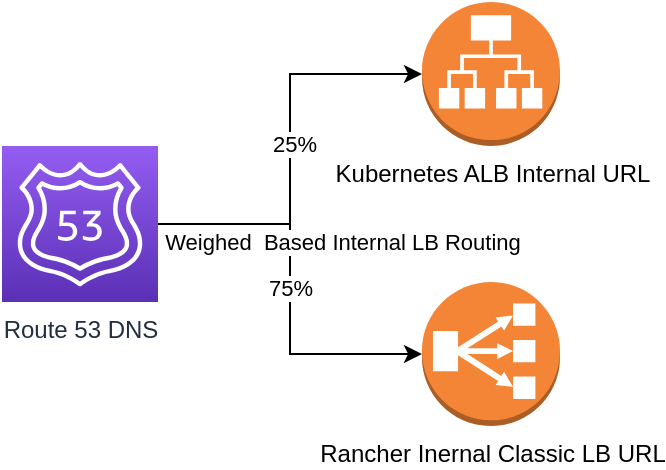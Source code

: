 <mxfile version="13.9.2" type="github">
  <diagram id="th_Zk1luGBU-Te19e8s3" name="Page-1">
    <mxGraphModel dx="786" dy="435" grid="1" gridSize="10" guides="1" tooltips="1" connect="1" arrows="1" fold="1" page="1" pageScale="1" pageWidth="850" pageHeight="1100" math="0" shadow="0">
      <root>
        <mxCell id="0" />
        <mxCell id="1" parent="0" />
        <mxCell id="pPb0B7HONQD83MCvsHby-5" style="edgeStyle=orthogonalEdgeStyle;rounded=0;orthogonalLoop=1;jettySize=auto;html=1;" edge="1" parent="1" source="pPb0B7HONQD83MCvsHby-1" target="pPb0B7HONQD83MCvsHby-3">
          <mxGeometry relative="1" as="geometry" />
        </mxCell>
        <mxCell id="pPb0B7HONQD83MCvsHby-8" value="25%" style="edgeLabel;html=1;align=center;verticalAlign=middle;resizable=0;points=[];" vertex="1" connectable="0" parent="pPb0B7HONQD83MCvsHby-5">
          <mxGeometry x="0.024" y="-2" relative="1" as="geometry">
            <mxPoint as="offset" />
          </mxGeometry>
        </mxCell>
        <mxCell id="pPb0B7HONQD83MCvsHby-6" style="edgeStyle=orthogonalEdgeStyle;rounded=0;orthogonalLoop=1;jettySize=auto;html=1;" edge="1" parent="1" source="pPb0B7HONQD83MCvsHby-1" target="pPb0B7HONQD83MCvsHby-2">
          <mxGeometry relative="1" as="geometry" />
        </mxCell>
        <mxCell id="pPb0B7HONQD83MCvsHby-7" value="Weighed&amp;nbsp; Based Internal LB Routing" style="edgeLabel;html=1;align=center;verticalAlign=middle;resizable=0;points=[];" vertex="1" connectable="0" parent="pPb0B7HONQD83MCvsHby-6">
          <mxGeometry x="-0.533" relative="1" as="geometry">
            <mxPoint x="46" y="9" as="offset" />
          </mxGeometry>
        </mxCell>
        <mxCell id="pPb0B7HONQD83MCvsHby-9" value="75%" style="edgeLabel;html=1;align=center;verticalAlign=middle;resizable=0;points=[];" vertex="1" connectable="0" parent="pPb0B7HONQD83MCvsHby-6">
          <mxGeometry x="-0.005" relative="1" as="geometry">
            <mxPoint as="offset" />
          </mxGeometry>
        </mxCell>
        <mxCell id="pPb0B7HONQD83MCvsHby-1" value="Route 53 DNS" style="outlineConnect=0;fontColor=#232F3E;gradientColor=#945DF2;gradientDirection=north;fillColor=#5A30B5;strokeColor=#ffffff;dashed=0;verticalLabelPosition=bottom;verticalAlign=top;align=center;html=1;fontSize=12;fontStyle=0;aspect=fixed;shape=mxgraph.aws4.resourceIcon;resIcon=mxgraph.aws4.route_53;" vertex="1" parent="1">
          <mxGeometry x="170" y="132" width="78" height="78" as="geometry" />
        </mxCell>
        <mxCell id="pPb0B7HONQD83MCvsHby-2" value="Rancher Inernal Classic LB URL" style="outlineConnect=0;dashed=0;verticalLabelPosition=bottom;verticalAlign=top;align=center;html=1;shape=mxgraph.aws3.classic_load_balancer;fillColor=#F58536;gradientColor=none;" vertex="1" parent="1">
          <mxGeometry x="380" y="200" width="69" height="72" as="geometry" />
        </mxCell>
        <mxCell id="pPb0B7HONQD83MCvsHby-3" value="Kubernetes ALB Internal URL" style="outlineConnect=0;dashed=0;verticalLabelPosition=bottom;verticalAlign=top;align=center;html=1;shape=mxgraph.aws3.application_load_balancer;fillColor=#F58536;gradientColor=none;" vertex="1" parent="1">
          <mxGeometry x="380" y="60" width="69" height="72" as="geometry" />
        </mxCell>
      </root>
    </mxGraphModel>
  </diagram>
</mxfile>
